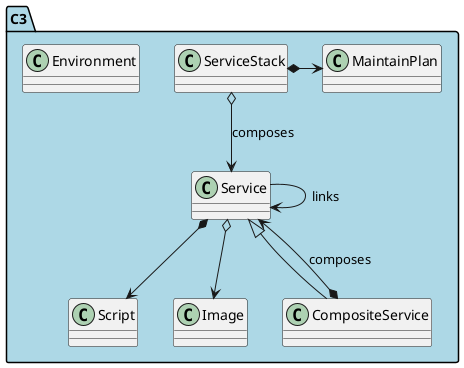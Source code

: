 @startuml

package C3 #lightblue {
    class MaintainPlan {

    }

    class Service {
    }

    Service *--> Script

    class Script {
    }

    class Environment {
    }

    class ServiceStack {
    }

    class Image {
    }

    class CompositeService {

    }

    Service <|-- CompositeService
    CompositeService *--> Service : composes
    ServiceStack *-> MaintainPlan
    Service o--> Image
    ServiceStack o--> Service : composes
    Service -> Service : links
}

@enduml

